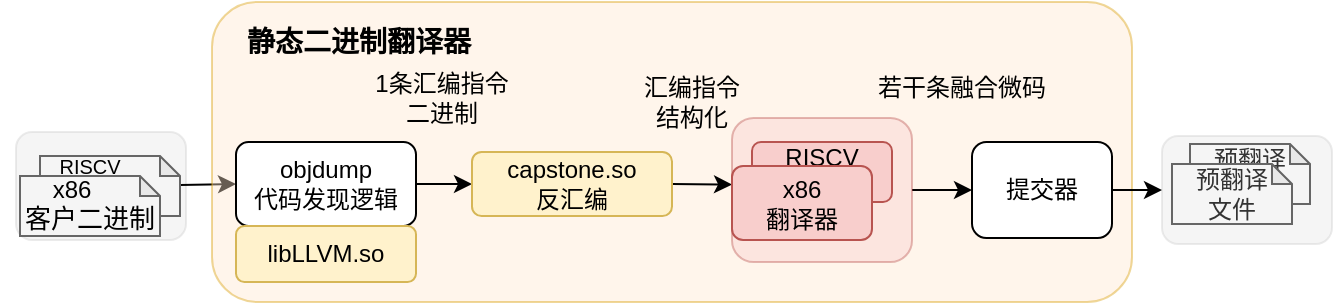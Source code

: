 <mxfile>
    <diagram id="z2EldHL9BoVH-sw8I1g0" name="第 1 页">
        <mxGraphModel dx="1000" dy="362" grid="1" gridSize="10" guides="1" tooltips="1" connect="1" arrows="1" fold="1" page="1" pageScale="1" pageWidth="827" pageHeight="1169" math="0" shadow="0">
            <root>
                <mxCell id="0"/>
                <mxCell id="1" parent="0"/>
                <mxCell id="2" value="" style="rounded=1;whiteSpace=wrap;html=1;fillColor=#E6E6E6;strokeColor=#CCCCCC;opacity=40;" parent="1" vertex="1">
                    <mxGeometry x="102" y="145" width="85" height="54" as="geometry"/>
                </mxCell>
                <mxCell id="19" style="edgeStyle=none;html=1;entryX=0;entryY=0.5;entryDx=0;entryDy=0;" parent="1" source="3" target="15" edge="1">
                    <mxGeometry relative="1" as="geometry"/>
                </mxCell>
                <mxCell id="3" value="" style="shape=note;whiteSpace=wrap;html=1;backgroundOutline=1;darkOpacity=0.05;size=10;fillColor=#f5f5f5;fontColor=#333333;strokeColor=#666666;" parent="1" vertex="1">
                    <mxGeometry x="114" y="157" width="70" height="30" as="geometry"/>
                </mxCell>
                <mxCell id="4" value="" style="shape=note;whiteSpace=wrap;html=1;backgroundOutline=1;darkOpacity=0.05;size=10;fillColor=#f5f5f5;fontColor=#333333;strokeColor=#666666;align=center;" parent="1" vertex="1">
                    <mxGeometry x="104" y="167" width="70" height="30" as="geometry"/>
                </mxCell>
                <mxCell id="5" value="&lt;font style=&quot;font-size: 10px;&quot;&gt;RISCV&lt;/font&gt;" style="text;html=1;strokeColor=none;fillColor=none;align=center;verticalAlign=middle;whiteSpace=wrap;rounded=0;" parent="1" vertex="1">
                    <mxGeometry x="124" y="157" width="30" height="10" as="geometry"/>
                </mxCell>
                <mxCell id="6" value="x86" style="text;html=1;strokeColor=none;fillColor=none;align=center;verticalAlign=middle;whiteSpace=wrap;rounded=0;" parent="1" vertex="1">
                    <mxGeometry x="115" y="169" width="30" height="10" as="geometry"/>
                </mxCell>
                <mxCell id="7" value="&lt;font style=&quot;font-size: 13px;&quot;&gt;客户二进制&lt;/font&gt;" style="text;html=1;strokeColor=none;fillColor=none;align=center;verticalAlign=middle;whiteSpace=wrap;rounded=0;" parent="1" vertex="1">
                    <mxGeometry x="94" y="183" width="90" height="10" as="geometry"/>
                </mxCell>
                <mxCell id="8" value="" style="rounded=1;whiteSpace=wrap;html=1;fillColor=#E6E6E6;strokeColor=#CCCCCC;opacity=40;" parent="1" vertex="1">
                    <mxGeometry x="675" y="147" width="85" height="54" as="geometry"/>
                </mxCell>
                <mxCell id="10" value="" style="rounded=1;whiteSpace=wrap;html=1;fillColor=#ffe6cc;strokeColor=#d79b00;opacity=40;" parent="1" vertex="1">
                    <mxGeometry x="200" y="80" width="460" height="150" as="geometry"/>
                </mxCell>
                <mxCell id="12" value="预翻译&lt;br&gt;文件" style="shape=note;whiteSpace=wrap;html=1;backgroundOutline=1;darkOpacity=0.05;size=10;fillColor=#f5f5f5;fontColor=#333333;strokeColor=#666666;" parent="1" vertex="1">
                    <mxGeometry x="689" y="151" width="60" height="30" as="geometry"/>
                </mxCell>
                <mxCell id="14" value="预翻译&lt;br&gt;文件" style="shape=note;whiteSpace=wrap;html=1;backgroundOutline=1;darkOpacity=0.05;size=10;fillColor=#f5f5f5;fontColor=#333333;strokeColor=#666666;" parent="1" vertex="1">
                    <mxGeometry x="680" y="161" width="60" height="30" as="geometry"/>
                </mxCell>
                <mxCell id="20" style="edgeStyle=none;html=1;exitX=1;exitY=0.5;exitDx=0;exitDy=0;entryX=0;entryY=0.5;entryDx=0;entryDy=0;" parent="1" source="15" target="17" edge="1">
                    <mxGeometry relative="1" as="geometry"/>
                </mxCell>
                <mxCell id="15" value="objdump&lt;br&gt;代码发现逻辑" style="rounded=1;whiteSpace=wrap;html=1;" parent="1" vertex="1">
                    <mxGeometry x="212" y="150" width="90" height="42" as="geometry"/>
                </mxCell>
                <mxCell id="33" style="edgeStyle=none;html=1;exitX=1;exitY=0.5;exitDx=0;exitDy=0;entryX=0;entryY=0.25;entryDx=0;entryDy=0;" parent="1" source="17" target="16" edge="1">
                    <mxGeometry relative="1" as="geometry"/>
                </mxCell>
                <mxCell id="17" value="capstone.so&lt;br&gt;反汇编" style="rounded=1;whiteSpace=wrap;html=1;fillColor=#fff2cc;strokeColor=#d6b656;" parent="1" vertex="1">
                    <mxGeometry x="330" y="155" width="100" height="32" as="geometry"/>
                </mxCell>
                <mxCell id="18" value="libLLVM.so" style="rounded=1;whiteSpace=wrap;html=1;fillColor=#fff2cc;strokeColor=#d6b656;" parent="1" vertex="1">
                    <mxGeometry x="212" y="192" width="90" height="28" as="geometry"/>
                </mxCell>
                <mxCell id="23" value="1条汇编指令&lt;br&gt;二进制" style="text;html=1;strokeColor=none;fillColor=none;align=center;verticalAlign=middle;whiteSpace=wrap;rounded=0;" parent="1" vertex="1">
                    <mxGeometry x="280" y="113" width="70" height="30" as="geometry"/>
                </mxCell>
                <mxCell id="24" value="汇编指令&lt;br&gt;结构化" style="text;html=1;strokeColor=none;fillColor=none;align=center;verticalAlign=middle;whiteSpace=wrap;rounded=0;" parent="1" vertex="1">
                    <mxGeometry x="410" y="115" width="60" height="30" as="geometry"/>
                </mxCell>
                <mxCell id="27" style="edgeStyle=none;html=1;exitX=1;exitY=0.5;exitDx=0;exitDy=0;entryX=0;entryY=0.5;entryDx=0;entryDy=0;" parent="1" source="25" target="8" edge="1">
                    <mxGeometry relative="1" as="geometry"/>
                </mxCell>
                <mxCell id="25" value="提交器" style="rounded=1;whiteSpace=wrap;html=1;" parent="1" vertex="1">
                    <mxGeometry x="580" y="150" width="70" height="48" as="geometry"/>
                </mxCell>
                <mxCell id="34" style="edgeStyle=none;html=1;exitX=1;exitY=0.5;exitDx=0;exitDy=0;entryX=0;entryY=0.5;entryDx=0;entryDy=0;" parent="1" source="32" target="25" edge="1">
                    <mxGeometry relative="1" as="geometry"/>
                </mxCell>
                <mxCell id="32" value="" style="rounded=1;whiteSpace=wrap;html=1;fillColor=#f8cecc;strokeColor=#b85450;opacity=40;" parent="1" vertex="1">
                    <mxGeometry x="460" y="138" width="90" height="72" as="geometry"/>
                </mxCell>
                <mxCell id="28" value="&lt;font style=&quot;font-size: 14px;&quot;&gt;&lt;b&gt;静态二进制翻译器&lt;/b&gt;&lt;/font&gt;" style="text;html=1;strokeColor=none;fillColor=none;align=center;verticalAlign=middle;whiteSpace=wrap;rounded=0;" parent="1" vertex="1">
                    <mxGeometry x="212" y="85" width="123" height="30" as="geometry"/>
                </mxCell>
                <mxCell id="29" value="若干条融合微码" style="text;html=1;strokeColor=none;fillColor=none;align=center;verticalAlign=middle;whiteSpace=wrap;rounded=0;" parent="1" vertex="1">
                    <mxGeometry x="530" y="108" width="90" height="30" as="geometry"/>
                </mxCell>
                <mxCell id="31" value="RISCV&lt;br&gt;翻译器" style="rounded=1;whiteSpace=wrap;html=1;fillColor=#f8cecc;strokeColor=#b85450;align=center;" parent="1" vertex="1">
                    <mxGeometry x="470" y="150" width="70" height="30" as="geometry"/>
                </mxCell>
                <mxCell id="16" value="x86&lt;br&gt;翻译器" style="rounded=1;whiteSpace=wrap;html=1;fillColor=#f8cecc;strokeColor=#b85450;" parent="1" vertex="1">
                    <mxGeometry x="460" y="162" width="70" height="37" as="geometry"/>
                </mxCell>
            </root>
        </mxGraphModel>
    </diagram>
</mxfile>
